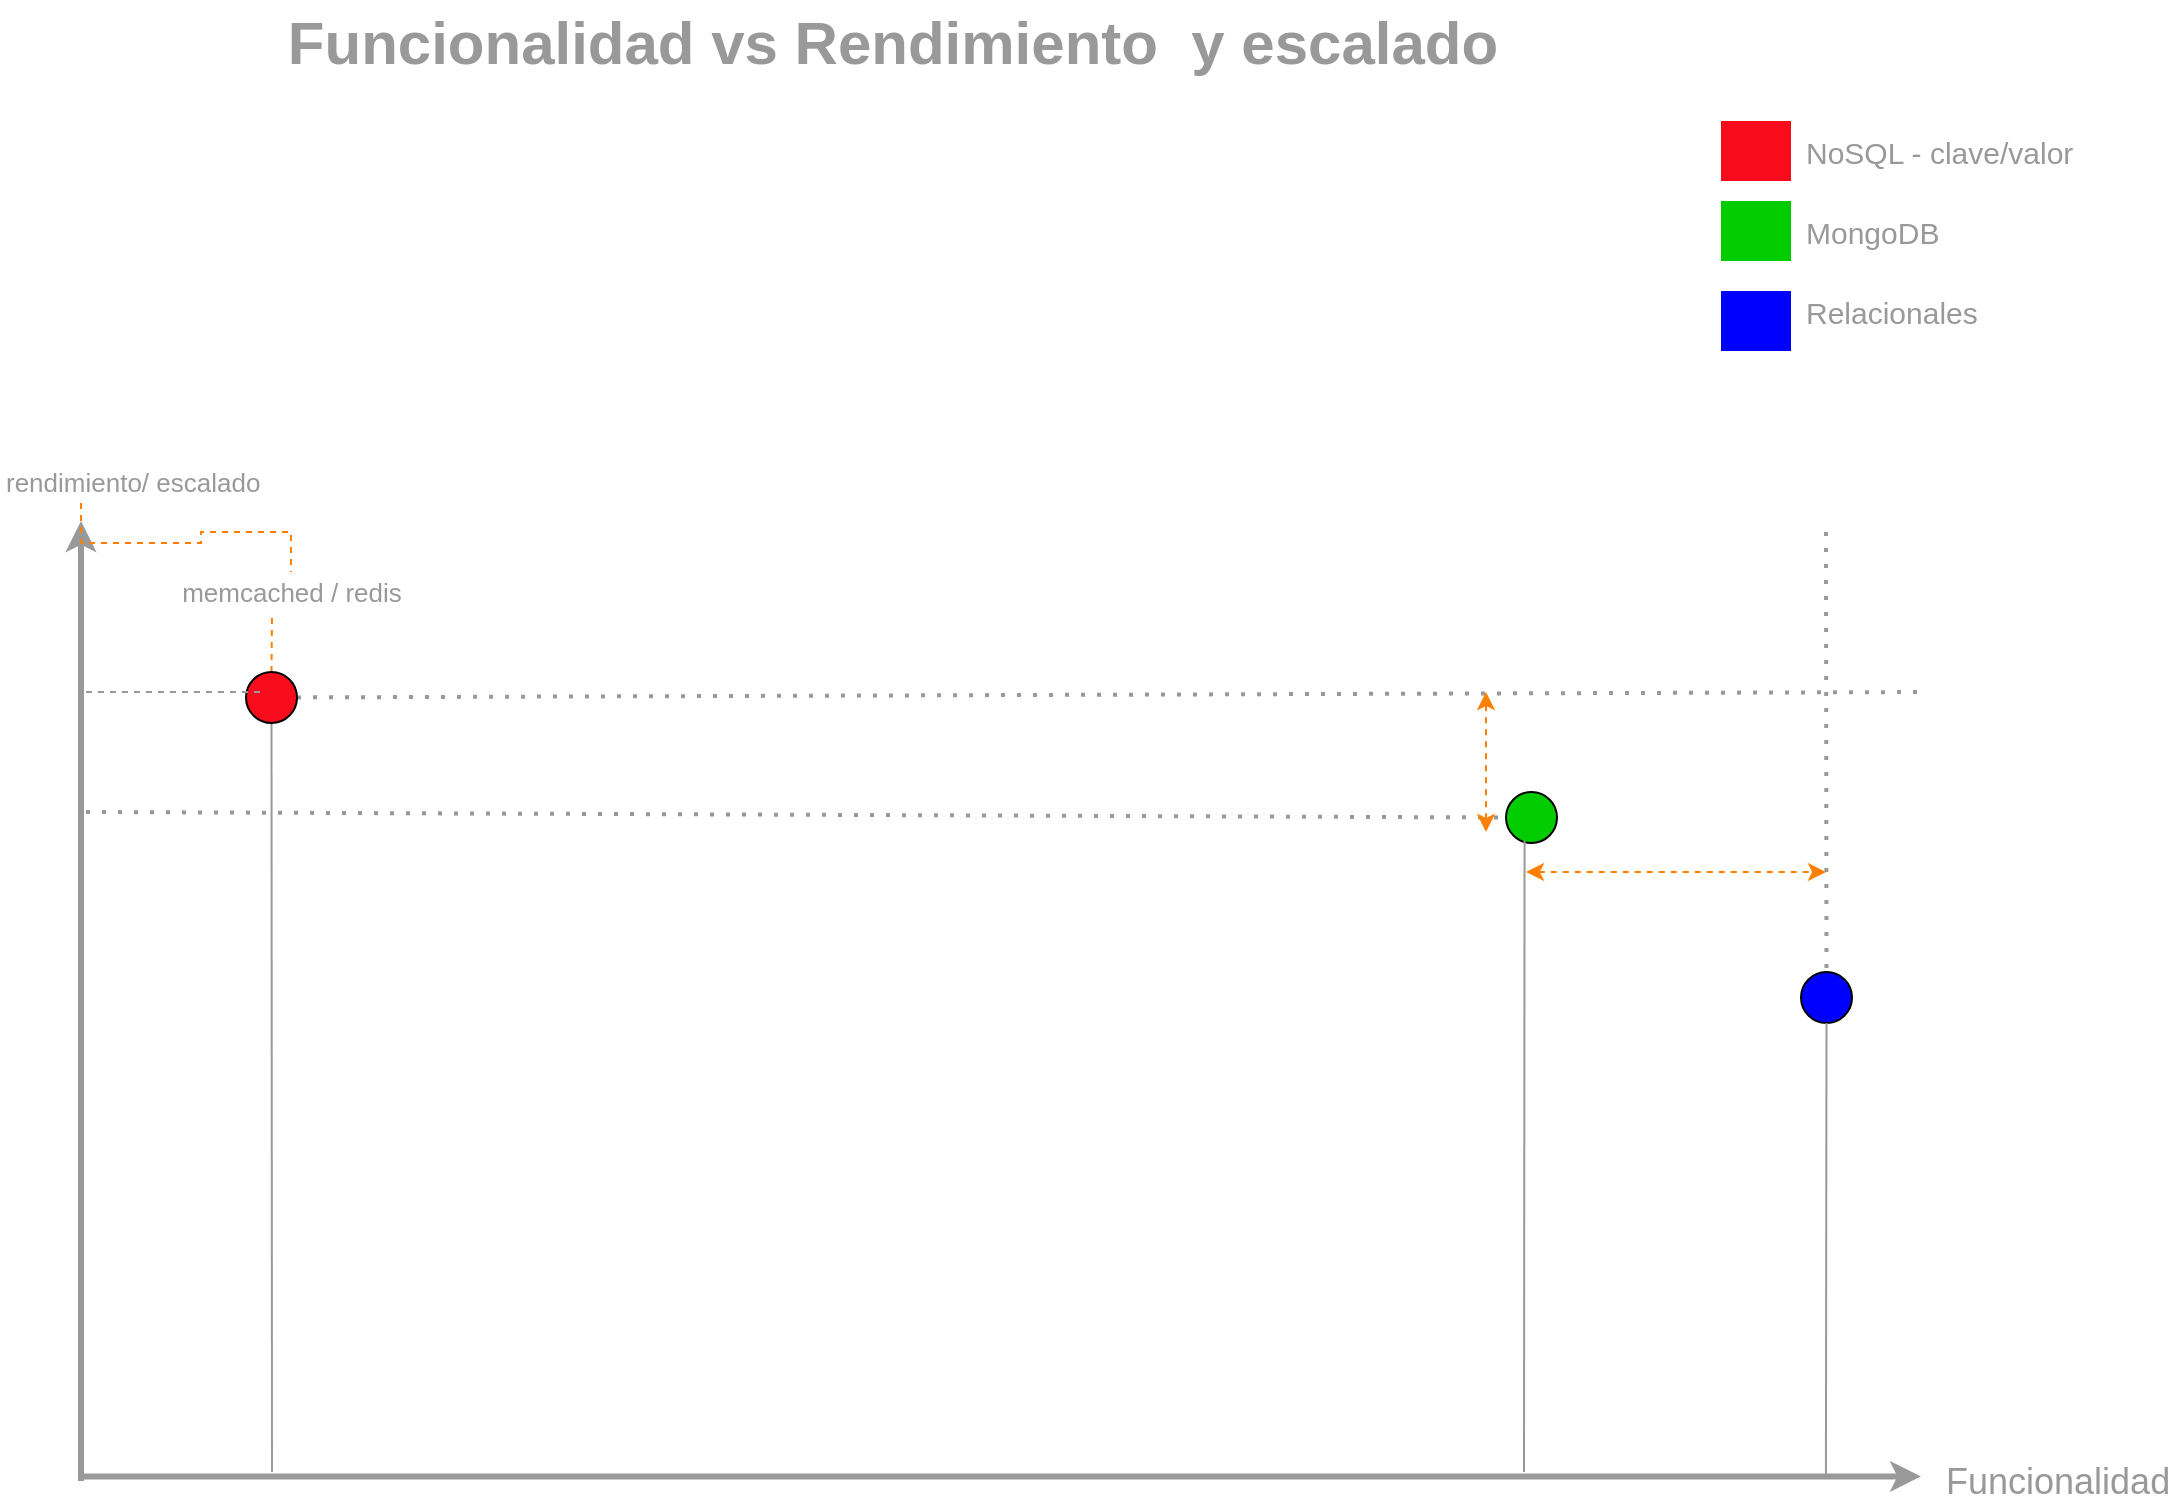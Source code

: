 <mxfile version="13.9.5" type="device"><diagram id="07fea595-8f29-1299-0266-81d95cde20df" name="Page-1"><mxGraphModel dx="-665" dy="132" grid="1" gridSize="10" guides="1" tooltips="1" connect="1" arrows="1" fold="1" page="1" pageScale="1" pageWidth="1169" pageHeight="827" background="#ffffff" math="0" shadow="0"><root><mxCell id="0"/><mxCell id="1" parent="0"/><mxCell id="727" value="" style="edgeStyle=none;html=1;strokeWidth=3;strokeColor=#999999;fontColor=#999999;" parent="1" edge="1"><mxGeometry width="100" height="100" relative="1" as="geometry"><mxPoint x="2437.5" y="1594.5" as="sourcePoint"/><mxPoint x="2437.5" y="1114.5" as="targetPoint"/></mxGeometry></mxCell><mxCell id="734" value="" style="edgeStyle=none;html=1;strokeWidth=3;strokeColor=#999999;fontColor=#999999;" parent="1" edge="1"><mxGeometry width="100" height="100" relative="1" as="geometry"><mxPoint x="2437.5" y="1592.21" as="sourcePoint"/><mxPoint x="3357.5" y="1592.21" as="targetPoint"/></mxGeometry></mxCell><mxCell id="735" value="Funcionalidad" style="text;spacingTop=-5;html=1;fontSize=18;fontStyle=0;points=[];strokeColor=none;fontColor=#999999;" parent="1" vertex="1"><mxGeometry x="3367.5" y="1582.5" width="80" height="20" as="geometry"/></mxCell><mxCell id="739" value="" style="whiteSpace=wrap;gradientColor=none;gradientDirection=east;strokeColor=none;html=1;fillColor=#0000FF;fontColor=#999999;" parent="1" vertex="1"><mxGeometry x="3257.5" y="999.5" width="35.0" height="30.0" as="geometry"/></mxCell><mxCell id="740" value="" style="whiteSpace=wrap;gradientColor=none;gradientDirection=east;strokeColor=none;html=1;fillColor=#00CC00;fontColor=#999999;" parent="1" vertex="1"><mxGeometry x="3257.5" y="954.5" width="35.0" height="30.0" as="geometry"/></mxCell><mxCell id="741" value="" style="whiteSpace=wrap;gradientColor=none;gradientDirection=east;strokeColor=none;html=1;fillColor=#F80C1C;fontColor=#999999;" parent="1" vertex="1"><mxGeometry x="3257.5" y="914.5" width="35.0" height="30.0" as="geometry"/></mxCell><mxCell id="742" value="NoSQL - clave/valor" style="text;spacingTop=-5;html=1;points=[];fontSize=15;fontColor=#999999;" parent="1" vertex="1"><mxGeometry x="3297.5" y="919.5" width="80" height="20" as="geometry"/></mxCell><mxCell id="743" value="MongoDB" style="text;spacingTop=-5;html=1;points=[];fontSize=15;fontColor=#999999;" parent="1" vertex="1"><mxGeometry x="3297.5" y="959.5" width="80" height="20" as="geometry"/></mxCell><mxCell id="744" value="Relacionales" style="text;spacingTop=-5;html=1;points=[];fontSize=15;fontColor=#999999;" parent="1" vertex="1"><mxGeometry x="3297.5" y="999.5" width="80" height="20" as="geometry"/></mxCell><mxCell id="N7WGeYrP0fH78cEvraCD-771" value="" style="edgeStyle=orthogonalEdgeStyle;rounded=0;orthogonalLoop=1;jettySize=auto;html=1;dashed=1;endArrow=none;endFill=0;strokeColor=#FF8000;fontSize=13;fontColor=#999999;" edge="1" parent="1" source="745" target="N7WGeYrP0fH78cEvraCD-753"><mxGeometry relative="1" as="geometry"/></mxCell><mxCell id="745" value="rendimiento/ escalado" style="text;spacingTop=-5;html=1;fontSize=13;fontStyle=0;points=[];fontColor=#999999;" parent="1" vertex="1"><mxGeometry x="2397.5" y="1085.5" width="80" height="20" as="geometry"/></mxCell><mxCell id="749" value="&lt;font style=&quot;font-size: 30px&quot;&gt;Funcionalidad vs Rendimiento&amp;nbsp; y escalado&lt;/font&gt;" style="text;spacingTop=-5;align=center;verticalAlign=middle;fontSize=30;fontStyle=1;html=1;points=[];fontColor=#999999;" parent="1" vertex="1"><mxGeometry x="2437.5" y="854.5" width="810" height="45" as="geometry"/></mxCell><mxCell id="N7WGeYrP0fH78cEvraCD-769" style="edgeStyle=orthogonalEdgeStyle;rounded=0;orthogonalLoop=1;jettySize=auto;html=1;exitX=0.5;exitY=0;exitDx=0;exitDy=0;entryX=0.427;entryY=1;entryDx=0;entryDy=0;entryPerimeter=0;dashed=1;endArrow=none;endFill=0;strokeColor=#FF8000;fontSize=13;fontColor=#999999;" edge="1" parent="1" source="N7WGeYrP0fH78cEvraCD-752" target="N7WGeYrP0fH78cEvraCD-753"><mxGeometry relative="1" as="geometry"/></mxCell><mxCell id="N7WGeYrP0fH78cEvraCD-753" value="memcached / redis" style="text;html=1;strokeColor=none;fillColor=none;align=center;verticalAlign=middle;whiteSpace=wrap;rounded=0;fontSize=13;fontColor=#999999;" vertex="1" parent="1"><mxGeometry x="2477.5" y="1140" width="130" height="20" as="geometry"/></mxCell><object label="" id="N7WGeYrP0fH78cEvraCD-754"><mxCell style="ellipse;whiteSpace=wrap;html=1;aspect=fixed;fillColor=#00CC00;fontColor=#999999;" vertex="1" parent="1"><mxGeometry x="3150" y="1250" width="25.5" height="25.5" as="geometry"/></mxCell></object><object label="" id="N7WGeYrP0fH78cEvraCD-755"><mxCell style="ellipse;whiteSpace=wrap;html=1;aspect=fixed;fillColor=#0000FF;fontColor=#999999;" vertex="1" parent="1"><mxGeometry x="3297.5" y="1340" width="25.5" height="25.5" as="geometry"/></mxCell></object><mxCell id="N7WGeYrP0fH78cEvraCD-759" value="" style="endArrow=none;html=1;fontSize=13;entryX=0.5;entryY=1;entryDx=0;entryDy=0;endFill=0;strokeColor=#999999;fontColor=#999999;" edge="1" parent="1" target="N7WGeYrP0fH78cEvraCD-752"><mxGeometry width="50" height="50" relative="1" as="geometry"><mxPoint x="2533" y="1590" as="sourcePoint"/><mxPoint x="3080" y="1210" as="targetPoint"/></mxGeometry></mxCell><mxCell id="N7WGeYrP0fH78cEvraCD-761" value="" style="endArrow=none;html=1;fontSize=13;entryX=0.364;entryY=0.958;entryDx=0;entryDy=0;entryPerimeter=0;endFill=0;strokeColor=#999999;fontColor=#999999;" edge="1" parent="1" target="N7WGeYrP0fH78cEvraCD-754"><mxGeometry width="50" height="50" relative="1" as="geometry"><mxPoint x="3159" y="1590" as="sourcePoint"/><mxPoint x="3164.06" y="1265.5" as="targetPoint"/></mxGeometry></mxCell><mxCell id="N7WGeYrP0fH78cEvraCD-763" value="" style="endArrow=none;html=1;fontSize=13;entryX=0.5;entryY=1;entryDx=0;entryDy=0;endFill=0;strokeColor=#999999;fontColor=#999999;" edge="1" parent="1" target="N7WGeYrP0fH78cEvraCD-755"><mxGeometry width="50" height="50" relative="1" as="geometry"><mxPoint x="3309.96" y="1591.07" as="sourcePoint"/><mxPoint x="3310.242" y="1275.499" as="targetPoint"/></mxGeometry></mxCell><mxCell id="N7WGeYrP0fH78cEvraCD-764" value="" style="endArrow=none;dashed=1;html=1;dashPattern=1 3;strokeWidth=2;fontSize=13;entryX=0;entryY=0.5;entryDx=0;entryDy=0;strokeColor=#999999;fontColor=#999999;" edge="1" parent="1" target="N7WGeYrP0fH78cEvraCD-754"><mxGeometry width="50" height="50" relative="1" as="geometry"><mxPoint x="2440" y="1260" as="sourcePoint"/><mxPoint x="3000" y="1320" as="targetPoint"/></mxGeometry></mxCell><mxCell id="N7WGeYrP0fH78cEvraCD-765" value="" style="endArrow=none;dashed=1;html=1;dashPattern=1 3;strokeWidth=2;fontSize=13;entryX=0.5;entryY=0;entryDx=0;entryDy=0;strokeColor=#999999;fontColor=#999999;" edge="1" parent="1" target="N7WGeYrP0fH78cEvraCD-755"><mxGeometry width="50" height="50" relative="1" as="geometry"><mxPoint x="3310" y="1120" as="sourcePoint"/><mxPoint x="3000" y="1320" as="targetPoint"/></mxGeometry></mxCell><mxCell id="N7WGeYrP0fH78cEvraCD-766" value="" style="endArrow=none;dashed=1;html=1;dashPattern=1 3;strokeWidth=2;fontSize=13;strokeColor=#999999;fontColor=#999999;" edge="1" parent="1" source="N7WGeYrP0fH78cEvraCD-752"><mxGeometry width="50" height="50" relative="1" as="geometry"><mxPoint x="2440" y="1200" as="sourcePoint"/><mxPoint x="3360" y="1200" as="targetPoint"/></mxGeometry></mxCell><mxCell id="N7WGeYrP0fH78cEvraCD-767" value="" style="endArrow=classic;startArrow=classic;html=1;fontSize=13;strokeColor=#FF8000;dashed=1;fontColor=#999999;" edge="1" parent="1"><mxGeometry width="50" height="50" relative="1" as="geometry"><mxPoint x="3140" y="1270" as="sourcePoint"/><mxPoint x="3140" y="1200" as="targetPoint"/></mxGeometry></mxCell><mxCell id="N7WGeYrP0fH78cEvraCD-768" value="" style="endArrow=classic;startArrow=classic;html=1;fontSize=13;strokeColor=#FF8000;dashed=1;fontColor=#999999;" edge="1" parent="1"><mxGeometry width="50" height="50" relative="1" as="geometry"><mxPoint x="3160" y="1290" as="sourcePoint"/><mxPoint x="3310" y="1290" as="targetPoint"/></mxGeometry></mxCell><object label="" id="N7WGeYrP0fH78cEvraCD-752"><mxCell style="ellipse;whiteSpace=wrap;html=1;aspect=fixed;fillColor=#F80C1C;fontColor=#999999;" vertex="1" parent="1"><mxGeometry x="2520" y="1190" width="25.5" height="25.5" as="geometry"/></mxCell></object><mxCell id="N7WGeYrP0fH78cEvraCD-772" value="" style="endArrow=none;html=1;dashed=1;strokeColor=#999999;fontSize=13;fontColor=#999999;" edge="1" parent="1"><mxGeometry width="50" height="50" relative="1" as="geometry"><mxPoint x="2440" y="1200" as="sourcePoint"/><mxPoint x="2530" y="1200" as="targetPoint"/></mxGeometry></mxCell></root></mxGraphModel></diagram></mxfile>